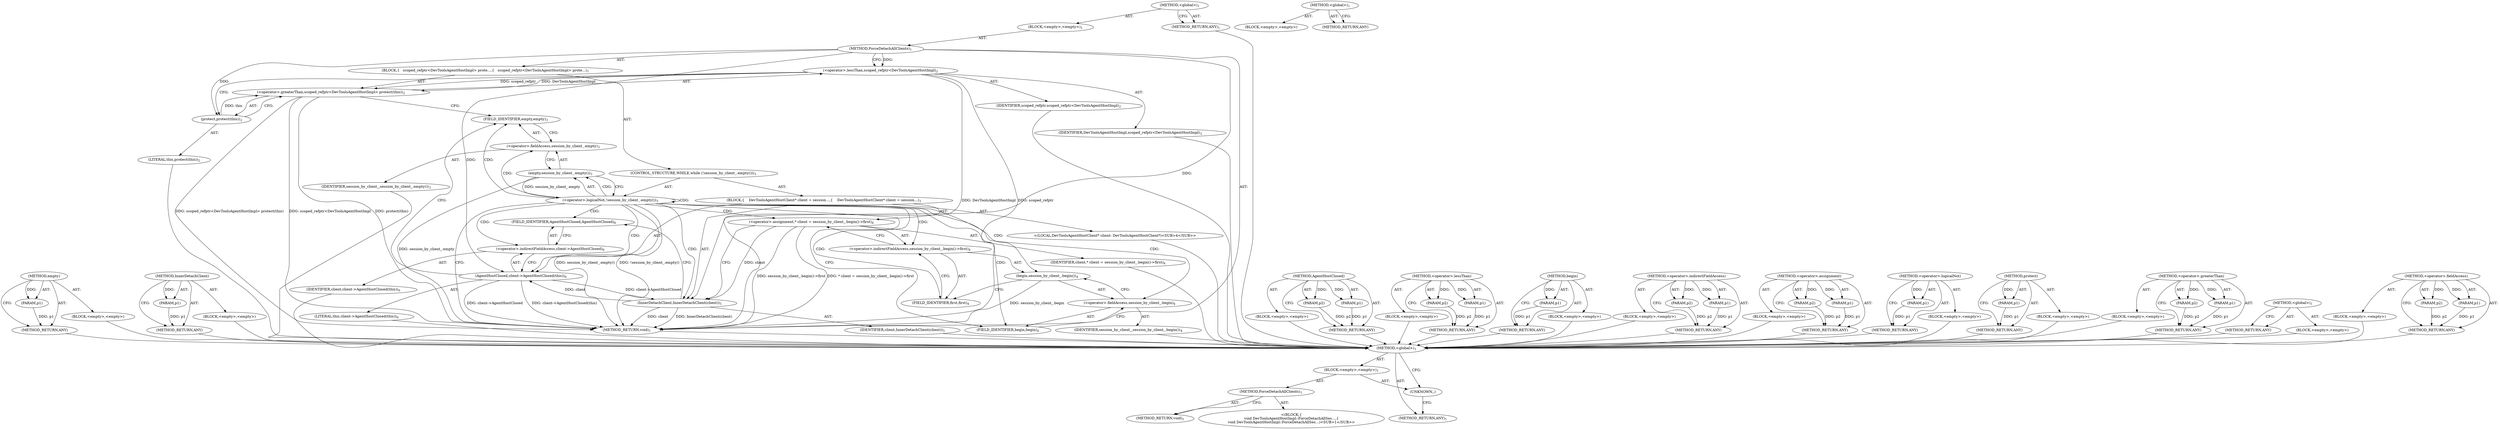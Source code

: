 digraph "&lt;global&gt;" {
vulnerable_74 [label=<(METHOD,empty)>];
vulnerable_75 [label=<(PARAM,p1)>];
vulnerable_76 [label=<(BLOCK,&lt;empty&gt;,&lt;empty&gt;)>];
vulnerable_77 [label=<(METHOD_RETURN,ANY)>];
vulnerable_97 [label=<(METHOD,InnerDetachClient)>];
vulnerable_98 [label=<(PARAM,p1)>];
vulnerable_99 [label=<(BLOCK,&lt;empty&gt;,&lt;empty&gt;)>];
vulnerable_100 [label=<(METHOD_RETURN,ANY)>];
vulnerable_6 [label=<(METHOD,&lt;global&gt;)<SUB>1</SUB>>];
vulnerable_7 [label=<(BLOCK,&lt;empty&gt;,&lt;empty&gt;)<SUB>1</SUB>>];
vulnerable_8 [label=<(METHOD,ForceDetachAllClients)<SUB>1</SUB>>];
vulnerable_9 [label=<(BLOCK,{
   scoped_refptr&lt;DevToolsAgentHostImpl&gt; prote...,{
   scoped_refptr&lt;DevToolsAgentHostImpl&gt; prote...)<SUB>1</SUB>>];
vulnerable_10 [label=<(&lt;operator&gt;.greaterThan,scoped_refptr&lt;DevToolsAgentHostImpl&gt; protect(this))<SUB>2</SUB>>];
vulnerable_11 [label=<(&lt;operator&gt;.lessThan,scoped_refptr&lt;DevToolsAgentHostImpl)<SUB>2</SUB>>];
vulnerable_12 [label=<(IDENTIFIER,scoped_refptr,scoped_refptr&lt;DevToolsAgentHostImpl)<SUB>2</SUB>>];
vulnerable_13 [label=<(IDENTIFIER,DevToolsAgentHostImpl,scoped_refptr&lt;DevToolsAgentHostImpl)<SUB>2</SUB>>];
vulnerable_14 [label=<(protect,protect(this))<SUB>2</SUB>>];
vulnerable_15 [label=<(LITERAL,this,protect(this))<SUB>2</SUB>>];
vulnerable_16 [label=<(CONTROL_STRUCTURE,WHILE,while (!session_by_client_.empty()))<SUB>3</SUB>>];
vulnerable_17 [label=<(&lt;operator&gt;.logicalNot,!session_by_client_.empty())<SUB>3</SUB>>];
vulnerable_18 [label=<(empty,session_by_client_.empty())<SUB>3</SUB>>];
vulnerable_19 [label=<(&lt;operator&gt;.fieldAccess,session_by_client_.empty)<SUB>3</SUB>>];
vulnerable_20 [label=<(IDENTIFIER,session_by_client_,session_by_client_.empty())<SUB>3</SUB>>];
vulnerable_21 [label=<(FIELD_IDENTIFIER,empty,empty)<SUB>3</SUB>>];
vulnerable_22 [label=<(BLOCK,{
    DevToolsAgentHostClient* client = session...,{
    DevToolsAgentHostClient* client = session...)<SUB>3</SUB>>];
vulnerable_23 [label="<(LOCAL,DevToolsAgentHostClient* client: DevToolsAgentHostClient*)<SUB>4</SUB>>"];
vulnerable_24 [label=<(&lt;operator&gt;.assignment,* client = session_by_client_.begin()-&gt;first)<SUB>4</SUB>>];
vulnerable_25 [label=<(IDENTIFIER,client,* client = session_by_client_.begin()-&gt;first)<SUB>4</SUB>>];
vulnerable_26 [label=<(&lt;operator&gt;.indirectFieldAccess,session_by_client_.begin()-&gt;first)<SUB>4</SUB>>];
vulnerable_27 [label=<(begin,session_by_client_.begin())<SUB>4</SUB>>];
vulnerable_28 [label=<(&lt;operator&gt;.fieldAccess,session_by_client_.begin)<SUB>4</SUB>>];
vulnerable_29 [label=<(IDENTIFIER,session_by_client_,session_by_client_.begin())<SUB>4</SUB>>];
vulnerable_30 [label=<(FIELD_IDENTIFIER,begin,begin)<SUB>4</SUB>>];
vulnerable_31 [label=<(FIELD_IDENTIFIER,first,first)<SUB>4</SUB>>];
vulnerable_32 [label=<(InnerDetachClient,InnerDetachClient(client))<SUB>5</SUB>>];
vulnerable_33 [label=<(IDENTIFIER,client,InnerDetachClient(client))<SUB>5</SUB>>];
vulnerable_34 [label=<(AgentHostClosed,client-&gt;AgentHostClosed(this))<SUB>6</SUB>>];
vulnerable_35 [label=<(&lt;operator&gt;.indirectFieldAccess,client-&gt;AgentHostClosed)<SUB>6</SUB>>];
vulnerable_36 [label=<(IDENTIFIER,client,client-&gt;AgentHostClosed(this))<SUB>6</SUB>>];
vulnerable_37 [label=<(FIELD_IDENTIFIER,AgentHostClosed,AgentHostClosed)<SUB>6</SUB>>];
vulnerable_38 [label=<(LITERAL,this,client-&gt;AgentHostClosed(this))<SUB>6</SUB>>];
vulnerable_39 [label=<(METHOD_RETURN,void)<SUB>1</SUB>>];
vulnerable_41 [label=<(METHOD_RETURN,ANY)<SUB>1</SUB>>];
vulnerable_101 [label=<(METHOD,AgentHostClosed)>];
vulnerable_102 [label=<(PARAM,p1)>];
vulnerable_103 [label=<(PARAM,p2)>];
vulnerable_104 [label=<(BLOCK,&lt;empty&gt;,&lt;empty&gt;)>];
vulnerable_105 [label=<(METHOD_RETURN,ANY)>];
vulnerable_61 [label=<(METHOD,&lt;operator&gt;.lessThan)>];
vulnerable_62 [label=<(PARAM,p1)>];
vulnerable_63 [label=<(PARAM,p2)>];
vulnerable_64 [label=<(BLOCK,&lt;empty&gt;,&lt;empty&gt;)>];
vulnerable_65 [label=<(METHOD_RETURN,ANY)>];
vulnerable_93 [label=<(METHOD,begin)>];
vulnerable_94 [label=<(PARAM,p1)>];
vulnerable_95 [label=<(BLOCK,&lt;empty&gt;,&lt;empty&gt;)>];
vulnerable_96 [label=<(METHOD_RETURN,ANY)>];
vulnerable_88 [label=<(METHOD,&lt;operator&gt;.indirectFieldAccess)>];
vulnerable_89 [label=<(PARAM,p1)>];
vulnerable_90 [label=<(PARAM,p2)>];
vulnerable_91 [label=<(BLOCK,&lt;empty&gt;,&lt;empty&gt;)>];
vulnerable_92 [label=<(METHOD_RETURN,ANY)>];
vulnerable_83 [label=<(METHOD,&lt;operator&gt;.assignment)>];
vulnerable_84 [label=<(PARAM,p1)>];
vulnerable_85 [label=<(PARAM,p2)>];
vulnerable_86 [label=<(BLOCK,&lt;empty&gt;,&lt;empty&gt;)>];
vulnerable_87 [label=<(METHOD_RETURN,ANY)>];
vulnerable_70 [label=<(METHOD,&lt;operator&gt;.logicalNot)>];
vulnerable_71 [label=<(PARAM,p1)>];
vulnerable_72 [label=<(BLOCK,&lt;empty&gt;,&lt;empty&gt;)>];
vulnerable_73 [label=<(METHOD_RETURN,ANY)>];
vulnerable_66 [label=<(METHOD,protect)>];
vulnerable_67 [label=<(PARAM,p1)>];
vulnerable_68 [label=<(BLOCK,&lt;empty&gt;,&lt;empty&gt;)>];
vulnerable_69 [label=<(METHOD_RETURN,ANY)>];
vulnerable_56 [label=<(METHOD,&lt;operator&gt;.greaterThan)>];
vulnerable_57 [label=<(PARAM,p1)>];
vulnerable_58 [label=<(PARAM,p2)>];
vulnerable_59 [label=<(BLOCK,&lt;empty&gt;,&lt;empty&gt;)>];
vulnerable_60 [label=<(METHOD_RETURN,ANY)>];
vulnerable_50 [label=<(METHOD,&lt;global&gt;)<SUB>1</SUB>>];
vulnerable_51 [label=<(BLOCK,&lt;empty&gt;,&lt;empty&gt;)>];
vulnerable_52 [label=<(METHOD_RETURN,ANY)>];
vulnerable_78 [label=<(METHOD,&lt;operator&gt;.fieldAccess)>];
vulnerable_79 [label=<(PARAM,p1)>];
vulnerable_80 [label=<(PARAM,p2)>];
vulnerable_81 [label=<(BLOCK,&lt;empty&gt;,&lt;empty&gt;)>];
vulnerable_82 [label=<(METHOD_RETURN,ANY)>];
fixed_6 [label=<(METHOD,&lt;global&gt;)<SUB>1</SUB>>];
fixed_7 [label=<(BLOCK,&lt;empty&gt;,&lt;empty&gt;)<SUB>1</SUB>>];
fixed_8 [label=<(METHOD,ForceDetachAllClients)<SUB>1</SUB>>];
fixed_9 [label="<(BLOCK,{
void DevToolsAgentHostImpl::ForceDetachAllSes...,{
void DevToolsAgentHostImpl::ForceDetachAllSes...)<SUB>1</SUB>>"];
fixed_10 [label=<(METHOD_RETURN,void)<SUB>1</SUB>>];
fixed_12 [label=<(UNKNOWN,,)>];
fixed_13 [label=<(METHOD_RETURN,ANY)<SUB>1</SUB>>];
fixed_20 [label=<(METHOD,&lt;global&gt;)<SUB>1</SUB>>];
fixed_21 [label=<(BLOCK,&lt;empty&gt;,&lt;empty&gt;)>];
fixed_22 [label=<(METHOD_RETURN,ANY)>];
vulnerable_74 -> vulnerable_75  [key=0, label="AST: "];
vulnerable_74 -> vulnerable_75  [key=1, label="DDG: "];
vulnerable_74 -> vulnerable_76  [key=0, label="AST: "];
vulnerable_74 -> vulnerable_77  [key=0, label="AST: "];
vulnerable_74 -> vulnerable_77  [key=1, label="CFG: "];
vulnerable_75 -> vulnerable_77  [key=0, label="DDG: p1"];
vulnerable_76 -> fixed_6  [key=0];
vulnerable_77 -> fixed_6  [key=0];
vulnerable_97 -> vulnerable_98  [key=0, label="AST: "];
vulnerable_97 -> vulnerable_98  [key=1, label="DDG: "];
vulnerable_97 -> vulnerable_99  [key=0, label="AST: "];
vulnerable_97 -> vulnerable_100  [key=0, label="AST: "];
vulnerable_97 -> vulnerable_100  [key=1, label="CFG: "];
vulnerable_98 -> vulnerable_100  [key=0, label="DDG: p1"];
vulnerable_99 -> fixed_6  [key=0];
vulnerable_100 -> fixed_6  [key=0];
vulnerable_6 -> vulnerable_7  [key=0, label="AST: "];
vulnerable_6 -> vulnerable_41  [key=0, label="AST: "];
vulnerable_6 -> vulnerable_41  [key=1, label="CFG: "];
vulnerable_7 -> vulnerable_8  [key=0, label="AST: "];
vulnerable_8 -> vulnerable_9  [key=0, label="AST: "];
vulnerable_8 -> vulnerable_39  [key=0, label="AST: "];
vulnerable_8 -> vulnerable_11  [key=0, label="CFG: "];
vulnerable_8 -> vulnerable_11  [key=1, label="DDG: "];
vulnerable_8 -> vulnerable_14  [key=0, label="DDG: "];
vulnerable_8 -> vulnerable_32  [key=0, label="DDG: "];
vulnerable_8 -> vulnerable_34  [key=0, label="DDG: "];
vulnerable_9 -> vulnerable_10  [key=0, label="AST: "];
vulnerable_9 -> vulnerable_16  [key=0, label="AST: "];
vulnerable_10 -> vulnerable_11  [key=0, label="AST: "];
vulnerable_10 -> vulnerable_14  [key=0, label="AST: "];
vulnerable_10 -> vulnerable_21  [key=0, label="CFG: "];
vulnerable_10 -> vulnerable_39  [key=0, label="DDG: scoped_refptr&lt;DevToolsAgentHostImpl"];
vulnerable_10 -> vulnerable_39  [key=1, label="DDG: protect(this)"];
vulnerable_10 -> vulnerable_39  [key=2, label="DDG: scoped_refptr&lt;DevToolsAgentHostImpl&gt; protect(this)"];
vulnerable_11 -> vulnerable_12  [key=0, label="AST: "];
vulnerable_11 -> vulnerable_13  [key=0, label="AST: "];
vulnerable_11 -> vulnerable_14  [key=0, label="CFG: "];
vulnerable_11 -> vulnerable_39  [key=0, label="DDG: DevToolsAgentHostImpl"];
vulnerable_11 -> vulnerable_39  [key=1, label="DDG: scoped_refptr"];
vulnerable_11 -> vulnerable_10  [key=0, label="DDG: scoped_refptr"];
vulnerable_11 -> vulnerable_10  [key=1, label="DDG: DevToolsAgentHostImpl"];
vulnerable_12 -> fixed_6  [key=0];
vulnerable_13 -> fixed_6  [key=0];
vulnerable_14 -> vulnerable_15  [key=0, label="AST: "];
vulnerable_14 -> vulnerable_10  [key=0, label="CFG: "];
vulnerable_14 -> vulnerable_10  [key=1, label="DDG: this"];
vulnerable_15 -> fixed_6  [key=0];
vulnerable_16 -> vulnerable_17  [key=0, label="AST: "];
vulnerable_16 -> vulnerable_22  [key=0, label="AST: "];
vulnerable_17 -> vulnerable_18  [key=0, label="AST: "];
vulnerable_17 -> vulnerable_18  [key=1, label="CDG: "];
vulnerable_17 -> vulnerable_39  [key=0, label="CFG: "];
vulnerable_17 -> vulnerable_39  [key=1, label="DDG: session_by_client_.empty()"];
vulnerable_17 -> vulnerable_39  [key=2, label="DDG: !session_by_client_.empty()"];
vulnerable_17 -> vulnerable_30  [key=0, label="CFG: "];
vulnerable_17 -> vulnerable_30  [key=1, label="CDG: "];
vulnerable_17 -> vulnerable_24  [key=0, label="CDG: "];
vulnerable_17 -> vulnerable_17  [key=0, label="CDG: "];
vulnerable_17 -> vulnerable_34  [key=0, label="CDG: "];
vulnerable_17 -> vulnerable_21  [key=0, label="CDG: "];
vulnerable_17 -> vulnerable_32  [key=0, label="CDG: "];
vulnerable_17 -> vulnerable_26  [key=0, label="CDG: "];
vulnerable_17 -> vulnerable_19  [key=0, label="CDG: "];
vulnerable_17 -> vulnerable_28  [key=0, label="CDG: "];
vulnerable_17 -> vulnerable_35  [key=0, label="CDG: "];
vulnerable_17 -> vulnerable_37  [key=0, label="CDG: "];
vulnerable_17 -> vulnerable_27  [key=0, label="CDG: "];
vulnerable_17 -> vulnerable_31  [key=0, label="CDG: "];
vulnerable_18 -> vulnerable_19  [key=0, label="AST: "];
vulnerable_18 -> vulnerable_17  [key=0, label="CFG: "];
vulnerable_18 -> vulnerable_17  [key=1, label="DDG: session_by_client_.empty"];
vulnerable_18 -> vulnerable_39  [key=0, label="DDG: session_by_client_.empty"];
vulnerable_19 -> vulnerable_20  [key=0, label="AST: "];
vulnerable_19 -> vulnerable_21  [key=0, label="AST: "];
vulnerable_19 -> vulnerable_18  [key=0, label="CFG: "];
vulnerable_20 -> fixed_6  [key=0];
vulnerable_21 -> vulnerable_19  [key=0, label="CFG: "];
vulnerable_22 -> vulnerable_23  [key=0, label="AST: "];
vulnerable_22 -> vulnerable_24  [key=0, label="AST: "];
vulnerable_22 -> vulnerable_32  [key=0, label="AST: "];
vulnerable_22 -> vulnerable_34  [key=0, label="AST: "];
vulnerable_23 -> fixed_6  [key=0];
vulnerable_24 -> vulnerable_25  [key=0, label="AST: "];
vulnerable_24 -> vulnerable_26  [key=0, label="AST: "];
vulnerable_24 -> vulnerable_32  [key=0, label="CFG: "];
vulnerable_24 -> vulnerable_32  [key=1, label="DDG: client"];
vulnerable_24 -> vulnerable_39  [key=0, label="DDG: session_by_client_.begin()-&gt;first"];
vulnerable_24 -> vulnerable_39  [key=1, label="DDG: * client = session_by_client_.begin()-&gt;first"];
vulnerable_25 -> fixed_6  [key=0];
vulnerable_26 -> vulnerable_27  [key=0, label="AST: "];
vulnerable_26 -> vulnerable_31  [key=0, label="AST: "];
vulnerable_26 -> vulnerable_24  [key=0, label="CFG: "];
vulnerable_27 -> vulnerable_28  [key=0, label="AST: "];
vulnerable_27 -> vulnerable_31  [key=0, label="CFG: "];
vulnerable_27 -> vulnerable_39  [key=0, label="DDG: session_by_client_.begin"];
vulnerable_28 -> vulnerable_29  [key=0, label="AST: "];
vulnerable_28 -> vulnerable_30  [key=0, label="AST: "];
vulnerable_28 -> vulnerable_27  [key=0, label="CFG: "];
vulnerable_29 -> fixed_6  [key=0];
vulnerable_30 -> vulnerable_28  [key=0, label="CFG: "];
vulnerable_31 -> vulnerable_26  [key=0, label="CFG: "];
vulnerable_32 -> vulnerable_33  [key=0, label="AST: "];
vulnerable_32 -> vulnerable_37  [key=0, label="CFG: "];
vulnerable_32 -> vulnerable_39  [key=0, label="DDG: client"];
vulnerable_32 -> vulnerable_39  [key=1, label="DDG: InnerDetachClient(client)"];
vulnerable_32 -> vulnerable_34  [key=0, label="DDG: client"];
vulnerable_33 -> fixed_6  [key=0];
vulnerable_34 -> vulnerable_35  [key=0, label="AST: "];
vulnerable_34 -> vulnerable_38  [key=0, label="AST: "];
vulnerable_34 -> vulnerable_21  [key=0, label="CFG: "];
vulnerable_34 -> vulnerable_39  [key=0, label="DDG: client-&gt;AgentHostClosed"];
vulnerable_34 -> vulnerable_39  [key=1, label="DDG: client-&gt;AgentHostClosed(this)"];
vulnerable_34 -> vulnerable_32  [key=0, label="DDG: client-&gt;AgentHostClosed"];
vulnerable_35 -> vulnerable_36  [key=0, label="AST: "];
vulnerable_35 -> vulnerable_37  [key=0, label="AST: "];
vulnerable_35 -> vulnerable_34  [key=0, label="CFG: "];
vulnerable_36 -> fixed_6  [key=0];
vulnerable_37 -> vulnerable_35  [key=0, label="CFG: "];
vulnerable_38 -> fixed_6  [key=0];
vulnerable_39 -> fixed_6  [key=0];
vulnerable_41 -> fixed_6  [key=0];
vulnerable_101 -> vulnerable_102  [key=0, label="AST: "];
vulnerable_101 -> vulnerable_102  [key=1, label="DDG: "];
vulnerable_101 -> vulnerable_104  [key=0, label="AST: "];
vulnerable_101 -> vulnerable_103  [key=0, label="AST: "];
vulnerable_101 -> vulnerable_103  [key=1, label="DDG: "];
vulnerable_101 -> vulnerable_105  [key=0, label="AST: "];
vulnerable_101 -> vulnerable_105  [key=1, label="CFG: "];
vulnerable_102 -> vulnerable_105  [key=0, label="DDG: p1"];
vulnerable_103 -> vulnerable_105  [key=0, label="DDG: p2"];
vulnerable_104 -> fixed_6  [key=0];
vulnerable_105 -> fixed_6  [key=0];
vulnerable_61 -> vulnerable_62  [key=0, label="AST: "];
vulnerable_61 -> vulnerable_62  [key=1, label="DDG: "];
vulnerable_61 -> vulnerable_64  [key=0, label="AST: "];
vulnerable_61 -> vulnerable_63  [key=0, label="AST: "];
vulnerable_61 -> vulnerable_63  [key=1, label="DDG: "];
vulnerable_61 -> vulnerable_65  [key=0, label="AST: "];
vulnerable_61 -> vulnerable_65  [key=1, label="CFG: "];
vulnerable_62 -> vulnerable_65  [key=0, label="DDG: p1"];
vulnerable_63 -> vulnerable_65  [key=0, label="DDG: p2"];
vulnerable_64 -> fixed_6  [key=0];
vulnerable_65 -> fixed_6  [key=0];
vulnerable_93 -> vulnerable_94  [key=0, label="AST: "];
vulnerable_93 -> vulnerable_94  [key=1, label="DDG: "];
vulnerable_93 -> vulnerable_95  [key=0, label="AST: "];
vulnerable_93 -> vulnerable_96  [key=0, label="AST: "];
vulnerable_93 -> vulnerable_96  [key=1, label="CFG: "];
vulnerable_94 -> vulnerable_96  [key=0, label="DDG: p1"];
vulnerable_95 -> fixed_6  [key=0];
vulnerable_96 -> fixed_6  [key=0];
vulnerable_88 -> vulnerable_89  [key=0, label="AST: "];
vulnerable_88 -> vulnerable_89  [key=1, label="DDG: "];
vulnerable_88 -> vulnerable_91  [key=0, label="AST: "];
vulnerable_88 -> vulnerable_90  [key=0, label="AST: "];
vulnerable_88 -> vulnerable_90  [key=1, label="DDG: "];
vulnerable_88 -> vulnerable_92  [key=0, label="AST: "];
vulnerable_88 -> vulnerable_92  [key=1, label="CFG: "];
vulnerable_89 -> vulnerable_92  [key=0, label="DDG: p1"];
vulnerable_90 -> vulnerable_92  [key=0, label="DDG: p2"];
vulnerable_91 -> fixed_6  [key=0];
vulnerable_92 -> fixed_6  [key=0];
vulnerable_83 -> vulnerable_84  [key=0, label="AST: "];
vulnerable_83 -> vulnerable_84  [key=1, label="DDG: "];
vulnerable_83 -> vulnerable_86  [key=0, label="AST: "];
vulnerable_83 -> vulnerable_85  [key=0, label="AST: "];
vulnerable_83 -> vulnerable_85  [key=1, label="DDG: "];
vulnerable_83 -> vulnerable_87  [key=0, label="AST: "];
vulnerable_83 -> vulnerable_87  [key=1, label="CFG: "];
vulnerable_84 -> vulnerable_87  [key=0, label="DDG: p1"];
vulnerable_85 -> vulnerable_87  [key=0, label="DDG: p2"];
vulnerable_86 -> fixed_6  [key=0];
vulnerable_87 -> fixed_6  [key=0];
vulnerable_70 -> vulnerable_71  [key=0, label="AST: "];
vulnerable_70 -> vulnerable_71  [key=1, label="DDG: "];
vulnerable_70 -> vulnerable_72  [key=0, label="AST: "];
vulnerable_70 -> vulnerable_73  [key=0, label="AST: "];
vulnerable_70 -> vulnerable_73  [key=1, label="CFG: "];
vulnerable_71 -> vulnerable_73  [key=0, label="DDG: p1"];
vulnerable_72 -> fixed_6  [key=0];
vulnerable_73 -> fixed_6  [key=0];
vulnerable_66 -> vulnerable_67  [key=0, label="AST: "];
vulnerable_66 -> vulnerable_67  [key=1, label="DDG: "];
vulnerable_66 -> vulnerable_68  [key=0, label="AST: "];
vulnerable_66 -> vulnerable_69  [key=0, label="AST: "];
vulnerable_66 -> vulnerable_69  [key=1, label="CFG: "];
vulnerable_67 -> vulnerable_69  [key=0, label="DDG: p1"];
vulnerable_68 -> fixed_6  [key=0];
vulnerable_69 -> fixed_6  [key=0];
vulnerable_56 -> vulnerable_57  [key=0, label="AST: "];
vulnerable_56 -> vulnerable_57  [key=1, label="DDG: "];
vulnerable_56 -> vulnerable_59  [key=0, label="AST: "];
vulnerable_56 -> vulnerable_58  [key=0, label="AST: "];
vulnerable_56 -> vulnerable_58  [key=1, label="DDG: "];
vulnerable_56 -> vulnerable_60  [key=0, label="AST: "];
vulnerable_56 -> vulnerable_60  [key=1, label="CFG: "];
vulnerable_57 -> vulnerable_60  [key=0, label="DDG: p1"];
vulnerable_58 -> vulnerable_60  [key=0, label="DDG: p2"];
vulnerable_59 -> fixed_6  [key=0];
vulnerable_60 -> fixed_6  [key=0];
vulnerable_50 -> vulnerable_51  [key=0, label="AST: "];
vulnerable_50 -> vulnerable_52  [key=0, label="AST: "];
vulnerable_50 -> vulnerable_52  [key=1, label="CFG: "];
vulnerable_51 -> fixed_6  [key=0];
vulnerable_52 -> fixed_6  [key=0];
vulnerable_78 -> vulnerable_79  [key=0, label="AST: "];
vulnerable_78 -> vulnerable_79  [key=1, label="DDG: "];
vulnerable_78 -> vulnerable_81  [key=0, label="AST: "];
vulnerable_78 -> vulnerable_80  [key=0, label="AST: "];
vulnerable_78 -> vulnerable_80  [key=1, label="DDG: "];
vulnerable_78 -> vulnerable_82  [key=0, label="AST: "];
vulnerable_78 -> vulnerable_82  [key=1, label="CFG: "];
vulnerable_79 -> vulnerable_82  [key=0, label="DDG: p1"];
vulnerable_80 -> vulnerable_82  [key=0, label="DDG: p2"];
vulnerable_81 -> fixed_6  [key=0];
vulnerable_82 -> fixed_6  [key=0];
fixed_6 -> fixed_7  [key=0, label="AST: "];
fixed_6 -> fixed_13  [key=0, label="AST: "];
fixed_6 -> fixed_12  [key=0, label="CFG: "];
fixed_7 -> fixed_8  [key=0, label="AST: "];
fixed_7 -> fixed_12  [key=0, label="AST: "];
fixed_8 -> fixed_9  [key=0, label="AST: "];
fixed_8 -> fixed_10  [key=0, label="AST: "];
fixed_8 -> fixed_10  [key=1, label="CFG: "];
fixed_12 -> fixed_13  [key=0, label="CFG: "];
fixed_20 -> fixed_21  [key=0, label="AST: "];
fixed_20 -> fixed_22  [key=0, label="AST: "];
fixed_20 -> fixed_22  [key=1, label="CFG: "];
}
